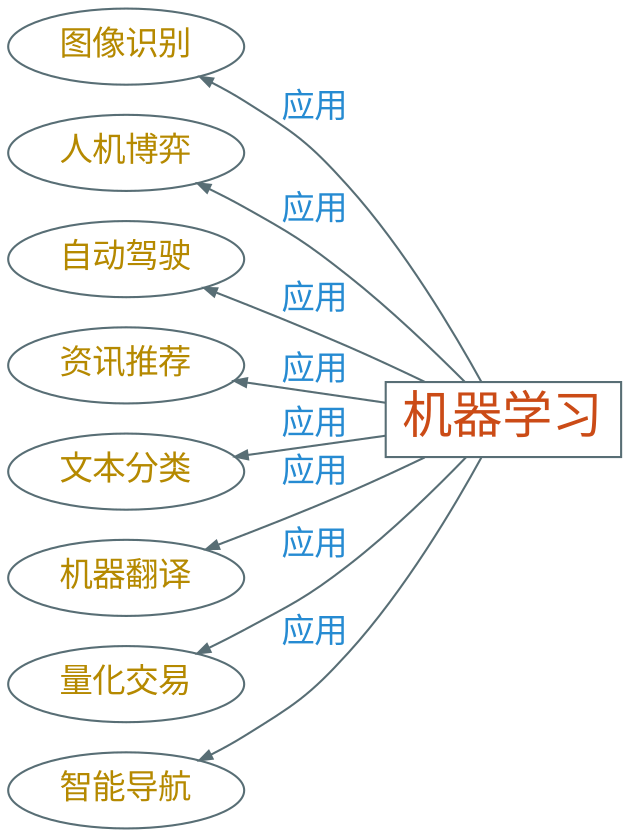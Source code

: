 digraph g {
    rankdir=LR
    graph [nodesep=0.2 ranksep=0.5]
    bgcolor="transparent"

    node [shape=ellipse color="#586e75" fontcolor="#b58900" fontsize=16 fontname="Ysabeau,LXGWWenKai"]
    edge [arrowhead=vee color="#586e75" fontcolor="#268bd2" fontsize=16 fontname="Ysabeau,LXGWWenKai" arrowsize=0.6]

    机器学习 [shape=box fontsize=24 fontcolor="#cb4b16"]
    {图像识别,人机博弈,自动驾驶,资讯推荐,文本分类,机器翻译,量化交易,智能导航} -> 机器学习 [label="应用" dir=back]
}